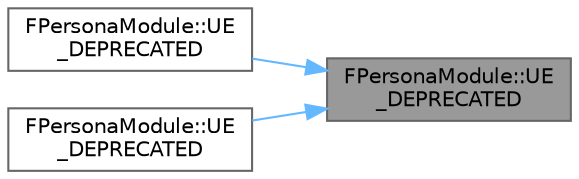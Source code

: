 digraph "FPersonaModule::UE_DEPRECATED"
{
 // INTERACTIVE_SVG=YES
 // LATEX_PDF_SIZE
  bgcolor="transparent";
  edge [fontname=Helvetica,fontsize=10,labelfontname=Helvetica,labelfontsize=10];
  node [fontname=Helvetica,fontsize=10,shape=box,height=0.2,width=0.4];
  rankdir="RL";
  Node1 [id="Node000001",label="FPersonaModule::UE\l_DEPRECATED",height=0.2,width=0.4,color="gray40", fillcolor="grey60", style="filled", fontcolor="black",tooltip=" "];
  Node1 -> Node2 [id="edge1_Node000001_Node000002",dir="back",color="steelblue1",style="solid",tooltip=" "];
  Node2 [id="Node000002",label="FPersonaModule::UE\l_DEPRECATED",height=0.2,width=0.4,color="grey40", fillcolor="white", style="filled",URL="$d0/d38/classFPersonaModule.html#aeedd7796991ea1f678da57391e9e5c22",tooltip=" "];
  Node1 -> Node3 [id="edge2_Node000001_Node000003",dir="back",color="steelblue1",style="solid",tooltip=" "];
  Node3 [id="Node000003",label="FPersonaModule::UE\l_DEPRECATED",height=0.2,width=0.4,color="grey40", fillcolor="white", style="filled",URL="$d0/d38/classFPersonaModule.html#a31413666311b10ca3864c2cb6c2527e9",tooltip="Deprecated."];
}
